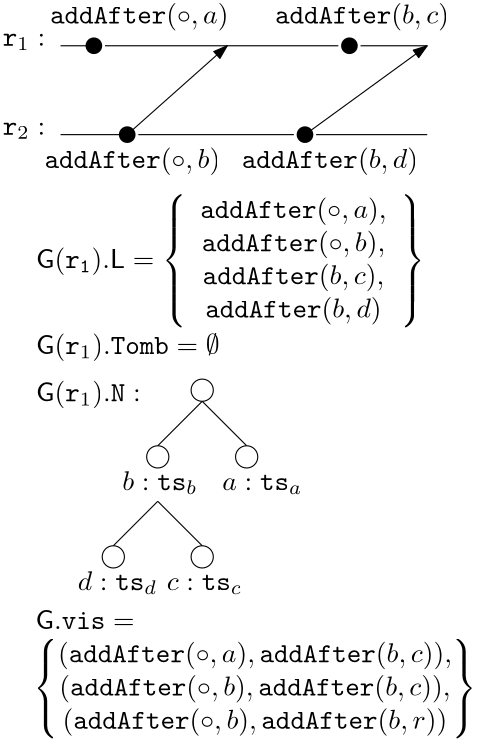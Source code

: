 <?xml version="1.0"?>
<!DOCTYPE ipe SYSTEM "ipe.dtd">
<ipe version="70206" creator="Ipe 7.2.7">
<info created="D:20180702143341" modified="D:20180702150924"/>
<ipestyle name="basic">
<symbol name="arrow/arc(spx)">
<path stroke="sym-stroke" fill="sym-stroke" pen="sym-pen">
0 0 m
-1 0.333 l
-1 -0.333 l
h
</path>
</symbol>
<symbol name="arrow/farc(spx)">
<path stroke="sym-stroke" fill="white" pen="sym-pen">
0 0 m
-1 0.333 l
-1 -0.333 l
h
</path>
</symbol>
<symbol name="arrow/ptarc(spx)">
<path stroke="sym-stroke" fill="sym-stroke" pen="sym-pen">
0 0 m
-1 0.333 l
-0.8 0 l
-1 -0.333 l
h
</path>
</symbol>
<symbol name="arrow/fptarc(spx)">
<path stroke="sym-stroke" fill="white" pen="sym-pen">
0 0 m
-1 0.333 l
-0.8 0 l
-1 -0.333 l
h
</path>
</symbol>
<symbol name="mark/circle(sx)" transformations="translations">
<path fill="sym-stroke">
0.6 0 0 0.6 0 0 e
0.4 0 0 0.4 0 0 e
</path>
</symbol>
<symbol name="mark/disk(sx)" transformations="translations">
<path fill="sym-stroke">
0.6 0 0 0.6 0 0 e
</path>
</symbol>
<symbol name="mark/fdisk(sfx)" transformations="translations">
<group>
<path fill="sym-fill">
0.5 0 0 0.5 0 0 e
</path>
<path fill="sym-stroke" fillrule="eofill">
0.6 0 0 0.6 0 0 e
0.4 0 0 0.4 0 0 e
</path>
</group>
</symbol>
<symbol name="mark/box(sx)" transformations="translations">
<path fill="sym-stroke" fillrule="eofill">
-0.6 -0.6 m
0.6 -0.6 l
0.6 0.6 l
-0.6 0.6 l
h
-0.4 -0.4 m
0.4 -0.4 l
0.4 0.4 l
-0.4 0.4 l
h
</path>
</symbol>
<symbol name="mark/square(sx)" transformations="translations">
<path fill="sym-stroke">
-0.6 -0.6 m
0.6 -0.6 l
0.6 0.6 l
-0.6 0.6 l
h
</path>
</symbol>
<symbol name="mark/fsquare(sfx)" transformations="translations">
<group>
<path fill="sym-fill">
-0.5 -0.5 m
0.5 -0.5 l
0.5 0.5 l
-0.5 0.5 l
h
</path>
<path fill="sym-stroke" fillrule="eofill">
-0.6 -0.6 m
0.6 -0.6 l
0.6 0.6 l
-0.6 0.6 l
h
-0.4 -0.4 m
0.4 -0.4 l
0.4 0.4 l
-0.4 0.4 l
h
</path>
</group>
</symbol>
<symbol name="mark/cross(sx)" transformations="translations">
<group>
<path fill="sym-stroke">
-0.43 -0.57 m
0.57 0.43 l
0.43 0.57 l
-0.57 -0.43 l
h
</path>
<path fill="sym-stroke">
-0.43 0.57 m
0.57 -0.43 l
0.43 -0.57 l
-0.57 0.43 l
h
</path>
</group>
</symbol>
<symbol name="arrow/fnormal(spx)">
<path stroke="sym-stroke" fill="white" pen="sym-pen">
0 0 m
-1 0.333 l
-1 -0.333 l
h
</path>
</symbol>
<symbol name="arrow/pointed(spx)">
<path stroke="sym-stroke" fill="sym-stroke" pen="sym-pen">
0 0 m
-1 0.333 l
-0.8 0 l
-1 -0.333 l
h
</path>
</symbol>
<symbol name="arrow/fpointed(spx)">
<path stroke="sym-stroke" fill="white" pen="sym-pen">
0 0 m
-1 0.333 l
-0.8 0 l
-1 -0.333 l
h
</path>
</symbol>
<symbol name="arrow/linear(spx)">
<path stroke="sym-stroke" pen="sym-pen">
-1 0.333 m
0 0 l
-1 -0.333 l
</path>
</symbol>
<symbol name="arrow/fdouble(spx)">
<path stroke="sym-stroke" fill="white" pen="sym-pen">
0 0 m
-1 0.333 l
-1 -0.333 l
h
-1 0 m
-2 0.333 l
-2 -0.333 l
h
</path>
</symbol>
<symbol name="arrow/double(spx)">
<path stroke="sym-stroke" fill="sym-stroke" pen="sym-pen">
0 0 m
-1 0.333 l
-1 -0.333 l
h
-1 0 m
-2 0.333 l
-2 -0.333 l
h
</path>
</symbol>
<pen name="heavier" value="0.8"/>
<pen name="fat" value="1.2"/>
<pen name="ultrafat" value="2"/>
<symbolsize name="large" value="5"/>
<symbolsize name="small" value="2"/>
<symbolsize name="tiny" value="1.1"/>
<arrowsize name="large" value="10"/>
<arrowsize name="small" value="5"/>
<arrowsize name="tiny" value="3"/>
<color name="red" value="1 0 0"/>
<color name="green" value="0 1 0"/>
<color name="blue" value="0 0 1"/>
<color name="yellow" value="1 1 0"/>
<color name="orange" value="1 0.647 0"/>
<color name="gold" value="1 0.843 0"/>
<color name="purple" value="0.627 0.125 0.941"/>
<color name="gray" value="0.745"/>
<color name="brown" value="0.647 0.165 0.165"/>
<color name="navy" value="0 0 0.502"/>
<color name="pink" value="1 0.753 0.796"/>
<color name="seagreen" value="0.18 0.545 0.341"/>
<color name="turquoise" value="0.251 0.878 0.816"/>
<color name="violet" value="0.933 0.51 0.933"/>
<color name="darkblue" value="0 0 0.545"/>
<color name="darkcyan" value="0 0.545 0.545"/>
<color name="darkgray" value="0.663"/>
<color name="darkgreen" value="0 0.392 0"/>
<color name="darkmagenta" value="0.545 0 0.545"/>
<color name="darkorange" value="1 0.549 0"/>
<color name="darkred" value="0.545 0 0"/>
<color name="lightblue" value="0.678 0.847 0.902"/>
<color name="lightcyan" value="0.878 1 1"/>
<color name="lightgray" value="0.827"/>
<color name="lightgreen" value="0.565 0.933 0.565"/>
<color name="lightyellow" value="1 1 0.878"/>
<dashstyle name="dashed" value="[4] 0"/>
<dashstyle name="dotted" value="[1 3] 0"/>
<dashstyle name="dash dotted" value="[4 2 1 2] 0"/>
<dashstyle name="dash dot dotted" value="[4 2 1 2 1 2] 0"/>
<textsize name="large" value="\large"/>
<textsize name="Large" value="\Large"/>
<textsize name="LARGE" value="\LARGE"/>
<textsize name="huge" value="\huge"/>
<textsize name="Huge" value="\Huge"/>
<textsize name="small" value="\small"/>
<textsize name="footnote" value="\footnotesize"/>
<textsize name="tiny" value="\tiny"/>
<textstyle name="center" begin="\begin{center}" end="\end{center}"/>
<textstyle name="itemize" begin="\begin{itemize}" end="\end{itemize}"/>
<textstyle name="item" begin="\begin{itemize}\item{}" end="\end{itemize}"/>
<gridsize name="4 pts" value="4"/>
<gridsize name="8 pts (~3 mm)" value="8"/>
<gridsize name="16 pts (~6 mm)" value="16"/>
<gridsize name="32 pts (~12 mm)" value="32"/>
<gridsize name="10 pts (~3.5 mm)" value="10"/>
<gridsize name="20 pts (~7 mm)" value="20"/>
<gridsize name="14 pts (~5 mm)" value="14"/>
<gridsize name="28 pts (~10 mm)" value="28"/>
<gridsize name="56 pts (~20 mm)" value="56"/>
<anglesize name="90 deg" value="90"/>
<anglesize name="60 deg" value="60"/>
<anglesize name="45 deg" value="45"/>
<anglesize name="30 deg" value="30"/>
<anglesize name="22.5 deg" value="22.5"/>
<opacity name="10%" value="0.1"/>
<opacity name="30%" value="0.3"/>
<opacity name="50%" value="0.5"/>
<opacity name="75%" value="0.75"/>
<tiling name="falling" angle="-60" step="4" width="1"/>
<tiling name="rising" angle="30" step="4" width="1"/>
</ipestyle>
<page>
<layer name="alpha"/>
<view layers="alpha" active="alpha"/>
<use layer="alpha" matrix="1 0 0 1 -176 556" name="mark/disk(sx)" pos="232 244" size="large" stroke="black"/>
<use matrix="1 0 0 1 -164 524" name="mark/disk(sx)" pos="232 244" size="large" stroke="black"/>
<path matrix="1 0 0 1 -16 0" stroke="black" arrow="normal/small">
84 768 m
120 800 l
</path>
<path matrix="1 0 0 1 -24 560" stroke="black">
68 240 m
80 240 l
</path>
<path matrix="1 0 0 1 -24 560" stroke="black">
68 208 m
92 208 l
</path>
<text matrix="1 0 0 1 -40.795 364" transformations="translations" pos="64 436" stroke="black" type="label" width="15.234" height="4.294" depth="1.49" valign="baseline" style="math">\ensuremath{\mathtt{r}}_1:</text>
<text matrix="1 0 0 1 -40.795 332" transformations="translations" pos="64 436" stroke="black" type="label" width="15.234" height="4.294" depth="1.49" valign="baseline" style="math">\ensuremath{\mathtt{r}}_2:</text>
<text matrix="1 0 0 1 -25.795 320" transformations="translations" pos="64 436" stroke="black" type="label" width="63.276" height="7.473" depth="2.49" valign="baseline" style="math">\ensuremath{\mathtt{addAfter}(\circ,b)}</text>
<text matrix="1 0 0 1 -23.795 372" transformations="translations" pos="64 436" stroke="black" type="label" width="64.267" height="7.473" depth="2.49" valign="baseline" style="math">\ensuremath{\mathtt{addAfter}(\circ,a)}</text>
<text matrix="1 0 0 1 57.205 372" transformations="translations" pos="64 436" stroke="black" type="label" width="62.606" height="7.473" depth="2.49" valign="baseline" style="math">\ensuremath{\mathtt{addAfter}(b,c)}</text>
<text matrix="1 0 0 1 45.205 320" transformations="translations" pos="64 436" stroke="black" type="label" width="63.48" height="7.473" depth="2.49" valign="baseline" style="math">\ensuremath{\mathtt{addAfter}(b,d)}</text>
<use matrix="1 0 0 1 -84 556" name="mark/disk(sx)" pos="232 244" size="large" stroke="black"/>
<use matrix="1 0 0 1 -100 524" name="mark/disk(sx)" pos="232 244" size="large" stroke="black"/>
<path matrix="1 0 0 1 -12 560" stroke="black">
72 240 m
156 240 l
</path>
<path matrix="1 0 0 1 -12 560" stroke="black">
84 208 m
140 208 l
</path>
<path matrix="1 0 0 1 -12 560" stroke="black">
148 208 m
188 208 l
</path>
<text matrix="1 0 0 1 -28.795 284" transformations="translations" pos="64 436" stroke="black" type="label" width="139.979" height="26.381" depth="21.44" valign="baseline" style="math">\mathsf{G}(\mathtt{r_1}).\mathsf{L} = 
\left\{\begin{array}{c}
	\mathtt{addAfter}(\circ,a),\\
	\mathtt{addAfter}(\circ,b),\\
	\mathtt{addAfter}(b,c),\\
	\mathtt{addAfter}(b,d)
	\end{array}\right\}</text>
<text matrix="1 0 0 1 -28.795 253" transformations="translations" pos="64 436" stroke="black" type="label" width="66.044" height="7.473" depth="2.49" valign="baseline" style="math">\mathsf{G}(\ensuremath{\mathtt{r}}_1).\mathtt{Tomb}=\emptyset</text>
<path matrix="1 0 0 1 16 560" stroke="black">
136 240 m
160 240 l
</path>
<text matrix="1 0 0 1 -28.795 236" transformations="translations" pos="64 436" stroke="black" type="label" width="37.623" height="7.473" depth="2.49" valign="baseline" style="math">\mathsf{G}(\ensuremath{\mathtt{r}}_1).\mathtt{N}:</text>
<path matrix="1 0 0 1 19 412" stroke="black">
4 0 0 4 92 240 e
</path>
<path matrix="1 0 0 1 3 436" stroke="black">
4 0 0 4 92 240 e
</path>
<path matrix="1 0 0 1 23 416" stroke="black">
72 256 m
56 240 l
</path>
<path matrix="1 0 0 1 23 416" stroke="black">
72 256 m
88 240 l
</path>
<path matrix="1 0 0 1 -13 412" stroke="black">
4 0 0 4 92 240 e
</path>
<path matrix="1 0 0 1 3 376" stroke="black">
4 0 0 4 92 240 e
</path>
<path matrix="1 0 0 1 -137 296" stroke="black">
216 340 m
232 324 l
</path>
<text matrix="1 0 0 1 2.205 204" transformations="translations" pos="64 436" stroke="black" type="label" width="27.04" height="6.923" depth="1.49" valign="baseline" style="math">b:\ensuremath{\mathtt{ts}}_b</text>
<text matrix="1 0 0 1 38.205 204" transformations="translations" pos="64 436" stroke="black" type="label" width="28.848" height="5.519" depth="1.49" valign="baseline" style="math">a:\ensuremath{\mathtt{ts}}_a</text>
<text matrix="1 0 0 1 18.205 168" transformations="translations" pos="64 436" stroke="black" type="label" width="27.133" height="5.519" depth="1.49" valign="baseline" style="math">c:\ensuremath{\mathtt{ts}}_c</text>
<path matrix="1 0 0 1 7 380" stroke="black">
72 256 m
56 240 l
</path>
<path matrix="1 0 0 1 -29 376" stroke="black">
4 0 0 4 92 240 e
</path>
<text matrix="1 0 0 1 -13.795 168" transformations="translations" pos="64 436" stroke="black" type="label" width="28.594" height="6.923" depth="1.49" valign="baseline" style="math">d:\ensuremath{\mathtt{ts}}_d</text>
<path matrix="1 0 0 1 -16 16" stroke="black" arrow="normal/small">
148 752 m
192 784 l
</path>
<text matrix="1 0 0 1 -29.795 130" transformations="translations" pos="64 436" stroke="black" type="label" width="159.528" height="20.406" depth="15.46" valign="baseline" style="math">\left\{\kern-5pt\begin{array}{c}
(\mathtt{addAfter}(\circ, a), \mathtt{addAfter}(b,c)),\\
(\mathtt{addAfter}(\circ, b), \mathtt{addAfter}(b,c)),\\
(\mathtt{addAfter}(\circ, b), \mathtt{addAfter}(b,r))\\
\end{array}\kern-5pt\right\}</text>
<text matrix="1 0 0 1 -173 -34" transformations="translations" pos="208 624" stroke="black" type="label" width="35.616" height="6.918" depth="0" valign="baseline" style="math">\mathsf{G}.\mathtt{vis} =</text>
</page>
</ipe>

